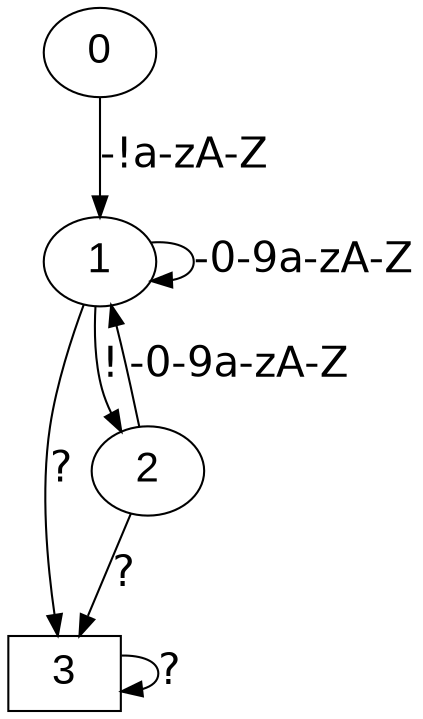 digraph {
    graph [ resolution=128, fontname=Arial, fontsize=20 ];
    node [ fontname=Arial, fontsize=20];
    edge [ fontname=Helvetica, fontsize=20];
        
    3[ shape=box ]
    0->1[label="-!a-zA-Z"]
    1->1[label="-0-9a-zA-Z"]
    1->2[label="!"]
    1->3[label="?"]
    2->1[label="-0-9a-zA-Z"]
    2->3[label="?"]
    3->3[label="?"]
        
    
//     1[ shape=box ]
//     
//     0->1[label="!a-zA-Z"]
//     0->2[label="?"]
//     2->2[label="?"]
//     2->1[label="!a-zA-Z0-9"]
//     1->2[label="?"]
//     1->1[label="!a-zA-Z0-9"]
//     2->3[label="-"]
//     3->2[label="?"]
//     3->1[label="!a-zA-Z0-9"]
//     1->3[label="-"]
//     3->4[label="-"]
//     4->2[label="?"]
//     4->1[label="!a-zA-Z0-9"]

    
}
